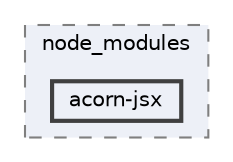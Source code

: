 digraph "pkiclassroomrescheduler/src/main/frontend/node_modules/acorn-jsx"
{
 // LATEX_PDF_SIZE
  bgcolor="transparent";
  edge [fontname=Helvetica,fontsize=10,labelfontname=Helvetica,labelfontsize=10];
  node [fontname=Helvetica,fontsize=10,shape=box,height=0.2,width=0.4];
  compound=true
  subgraph clusterdir_72953eda66ccb3a2722c28e1c3e6c23b {
    graph [ bgcolor="#edf0f7", pencolor="grey50", label="node_modules", fontname=Helvetica,fontsize=10 style="filled,dashed", URL="dir_72953eda66ccb3a2722c28e1c3e6c23b.html",tooltip=""]
  dir_d8ddd3915b72f48ab72651655b59cad8 [label="acorn-jsx", fillcolor="#edf0f7", color="grey25", style="filled,bold", URL="dir_d8ddd3915b72f48ab72651655b59cad8.html",tooltip=""];
  }
}
